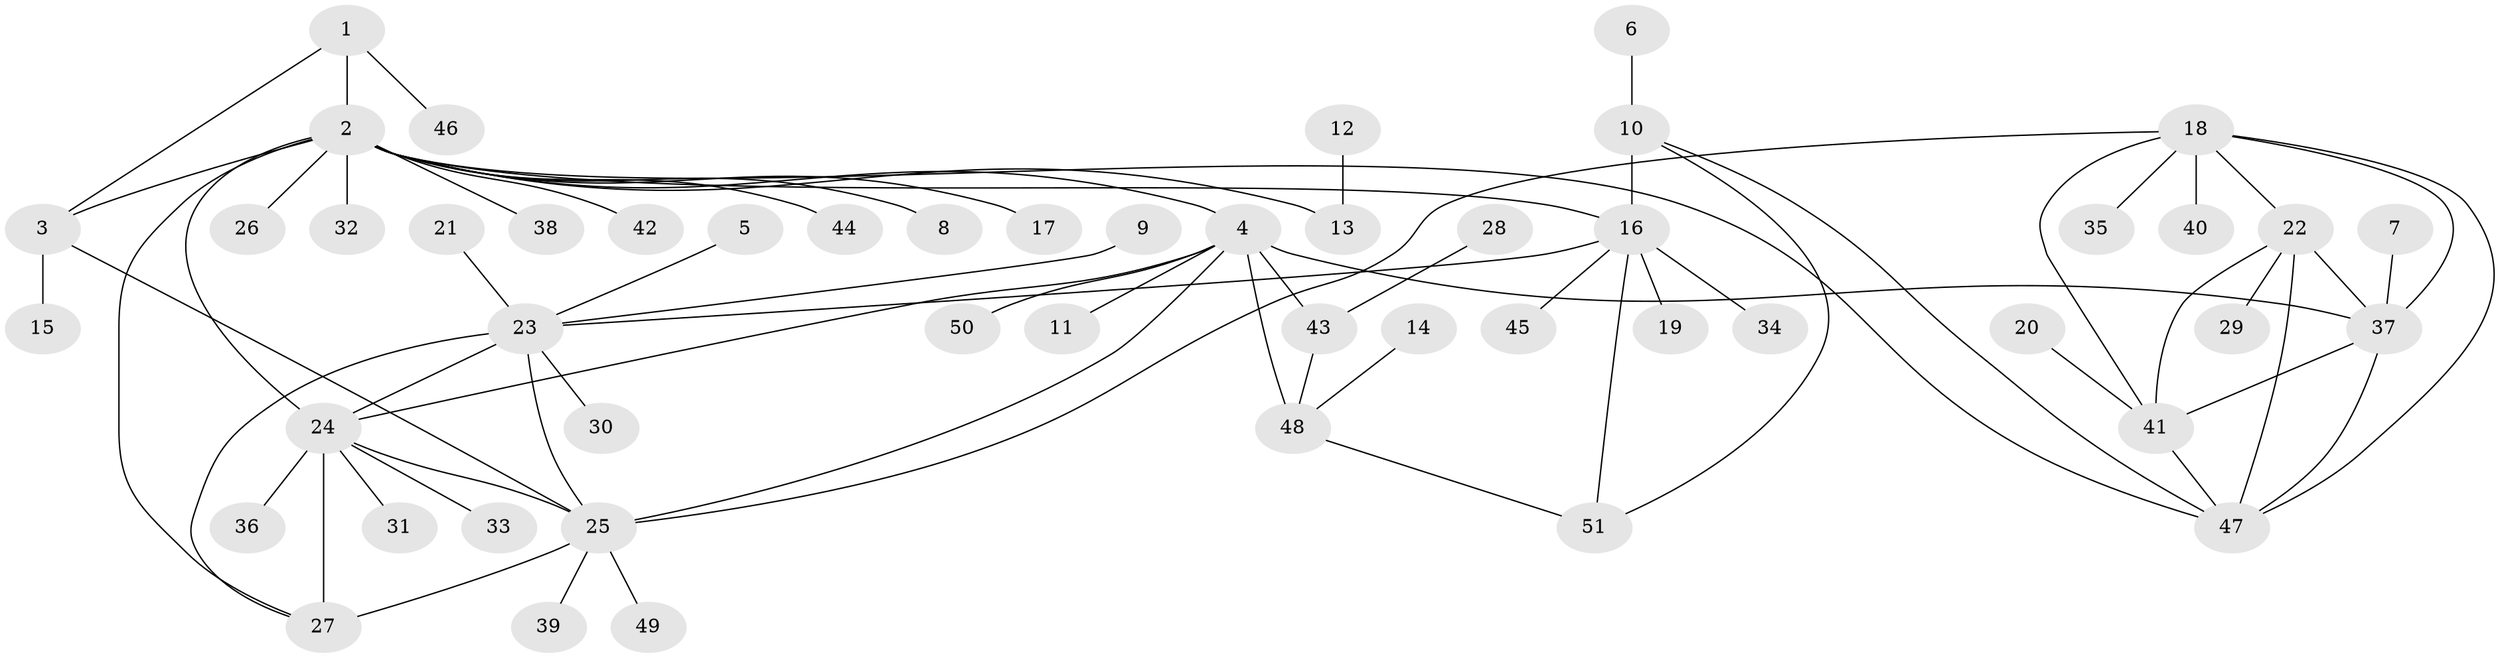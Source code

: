 // original degree distribution, {5: 0.058823529411764705, 9: 0.00980392156862745, 12: 0.00980392156862745, 10: 0.0196078431372549, 8: 0.049019607843137254, 7: 0.049019607843137254, 6: 0.049019607843137254, 1: 0.5392156862745098, 2: 0.16666666666666666, 3: 0.049019607843137254}
// Generated by graph-tools (version 1.1) at 2025/50/03/09/25 03:50:29]
// undirected, 51 vertices, 71 edges
graph export_dot {
graph [start="1"]
  node [color=gray90,style=filled];
  1;
  2;
  3;
  4;
  5;
  6;
  7;
  8;
  9;
  10;
  11;
  12;
  13;
  14;
  15;
  16;
  17;
  18;
  19;
  20;
  21;
  22;
  23;
  24;
  25;
  26;
  27;
  28;
  29;
  30;
  31;
  32;
  33;
  34;
  35;
  36;
  37;
  38;
  39;
  40;
  41;
  42;
  43;
  44;
  45;
  46;
  47;
  48;
  49;
  50;
  51;
  1 -- 2 [weight=2.0];
  1 -- 3 [weight=2.0];
  1 -- 46 [weight=1.0];
  2 -- 3 [weight=4.0];
  2 -- 4 [weight=1.0];
  2 -- 8 [weight=1.0];
  2 -- 13 [weight=1.0];
  2 -- 16 [weight=1.0];
  2 -- 17 [weight=1.0];
  2 -- 24 [weight=1.0];
  2 -- 26 [weight=1.0];
  2 -- 27 [weight=1.0];
  2 -- 32 [weight=1.0];
  2 -- 38 [weight=1.0];
  2 -- 42 [weight=1.0];
  2 -- 44 [weight=1.0];
  2 -- 47 [weight=1.0];
  3 -- 15 [weight=1.0];
  3 -- 25 [weight=1.0];
  4 -- 11 [weight=1.0];
  4 -- 24 [weight=1.0];
  4 -- 25 [weight=1.0];
  4 -- 37 [weight=1.0];
  4 -- 43 [weight=3.0];
  4 -- 48 [weight=3.0];
  4 -- 50 [weight=1.0];
  5 -- 23 [weight=1.0];
  6 -- 10 [weight=1.0];
  7 -- 37 [weight=1.0];
  9 -- 23 [weight=1.0];
  10 -- 16 [weight=4.0];
  10 -- 47 [weight=1.0];
  10 -- 51 [weight=2.0];
  12 -- 13 [weight=1.0];
  14 -- 48 [weight=1.0];
  16 -- 19 [weight=1.0];
  16 -- 23 [weight=1.0];
  16 -- 34 [weight=1.0];
  16 -- 45 [weight=1.0];
  16 -- 51 [weight=2.0];
  18 -- 22 [weight=1.0];
  18 -- 25 [weight=1.0];
  18 -- 35 [weight=1.0];
  18 -- 37 [weight=1.0];
  18 -- 40 [weight=1.0];
  18 -- 41 [weight=1.0];
  18 -- 47 [weight=1.0];
  20 -- 41 [weight=1.0];
  21 -- 23 [weight=1.0];
  22 -- 29 [weight=1.0];
  22 -- 37 [weight=1.0];
  22 -- 41 [weight=1.0];
  22 -- 47 [weight=1.0];
  23 -- 24 [weight=1.0];
  23 -- 25 [weight=1.0];
  23 -- 27 [weight=2.0];
  23 -- 30 [weight=1.0];
  24 -- 25 [weight=1.0];
  24 -- 27 [weight=2.0];
  24 -- 31 [weight=1.0];
  24 -- 33 [weight=1.0];
  24 -- 36 [weight=1.0];
  25 -- 27 [weight=2.0];
  25 -- 39 [weight=1.0];
  25 -- 49 [weight=1.0];
  28 -- 43 [weight=1.0];
  37 -- 41 [weight=1.0];
  37 -- 47 [weight=1.0];
  41 -- 47 [weight=1.0];
  43 -- 48 [weight=1.0];
  48 -- 51 [weight=1.0];
}
